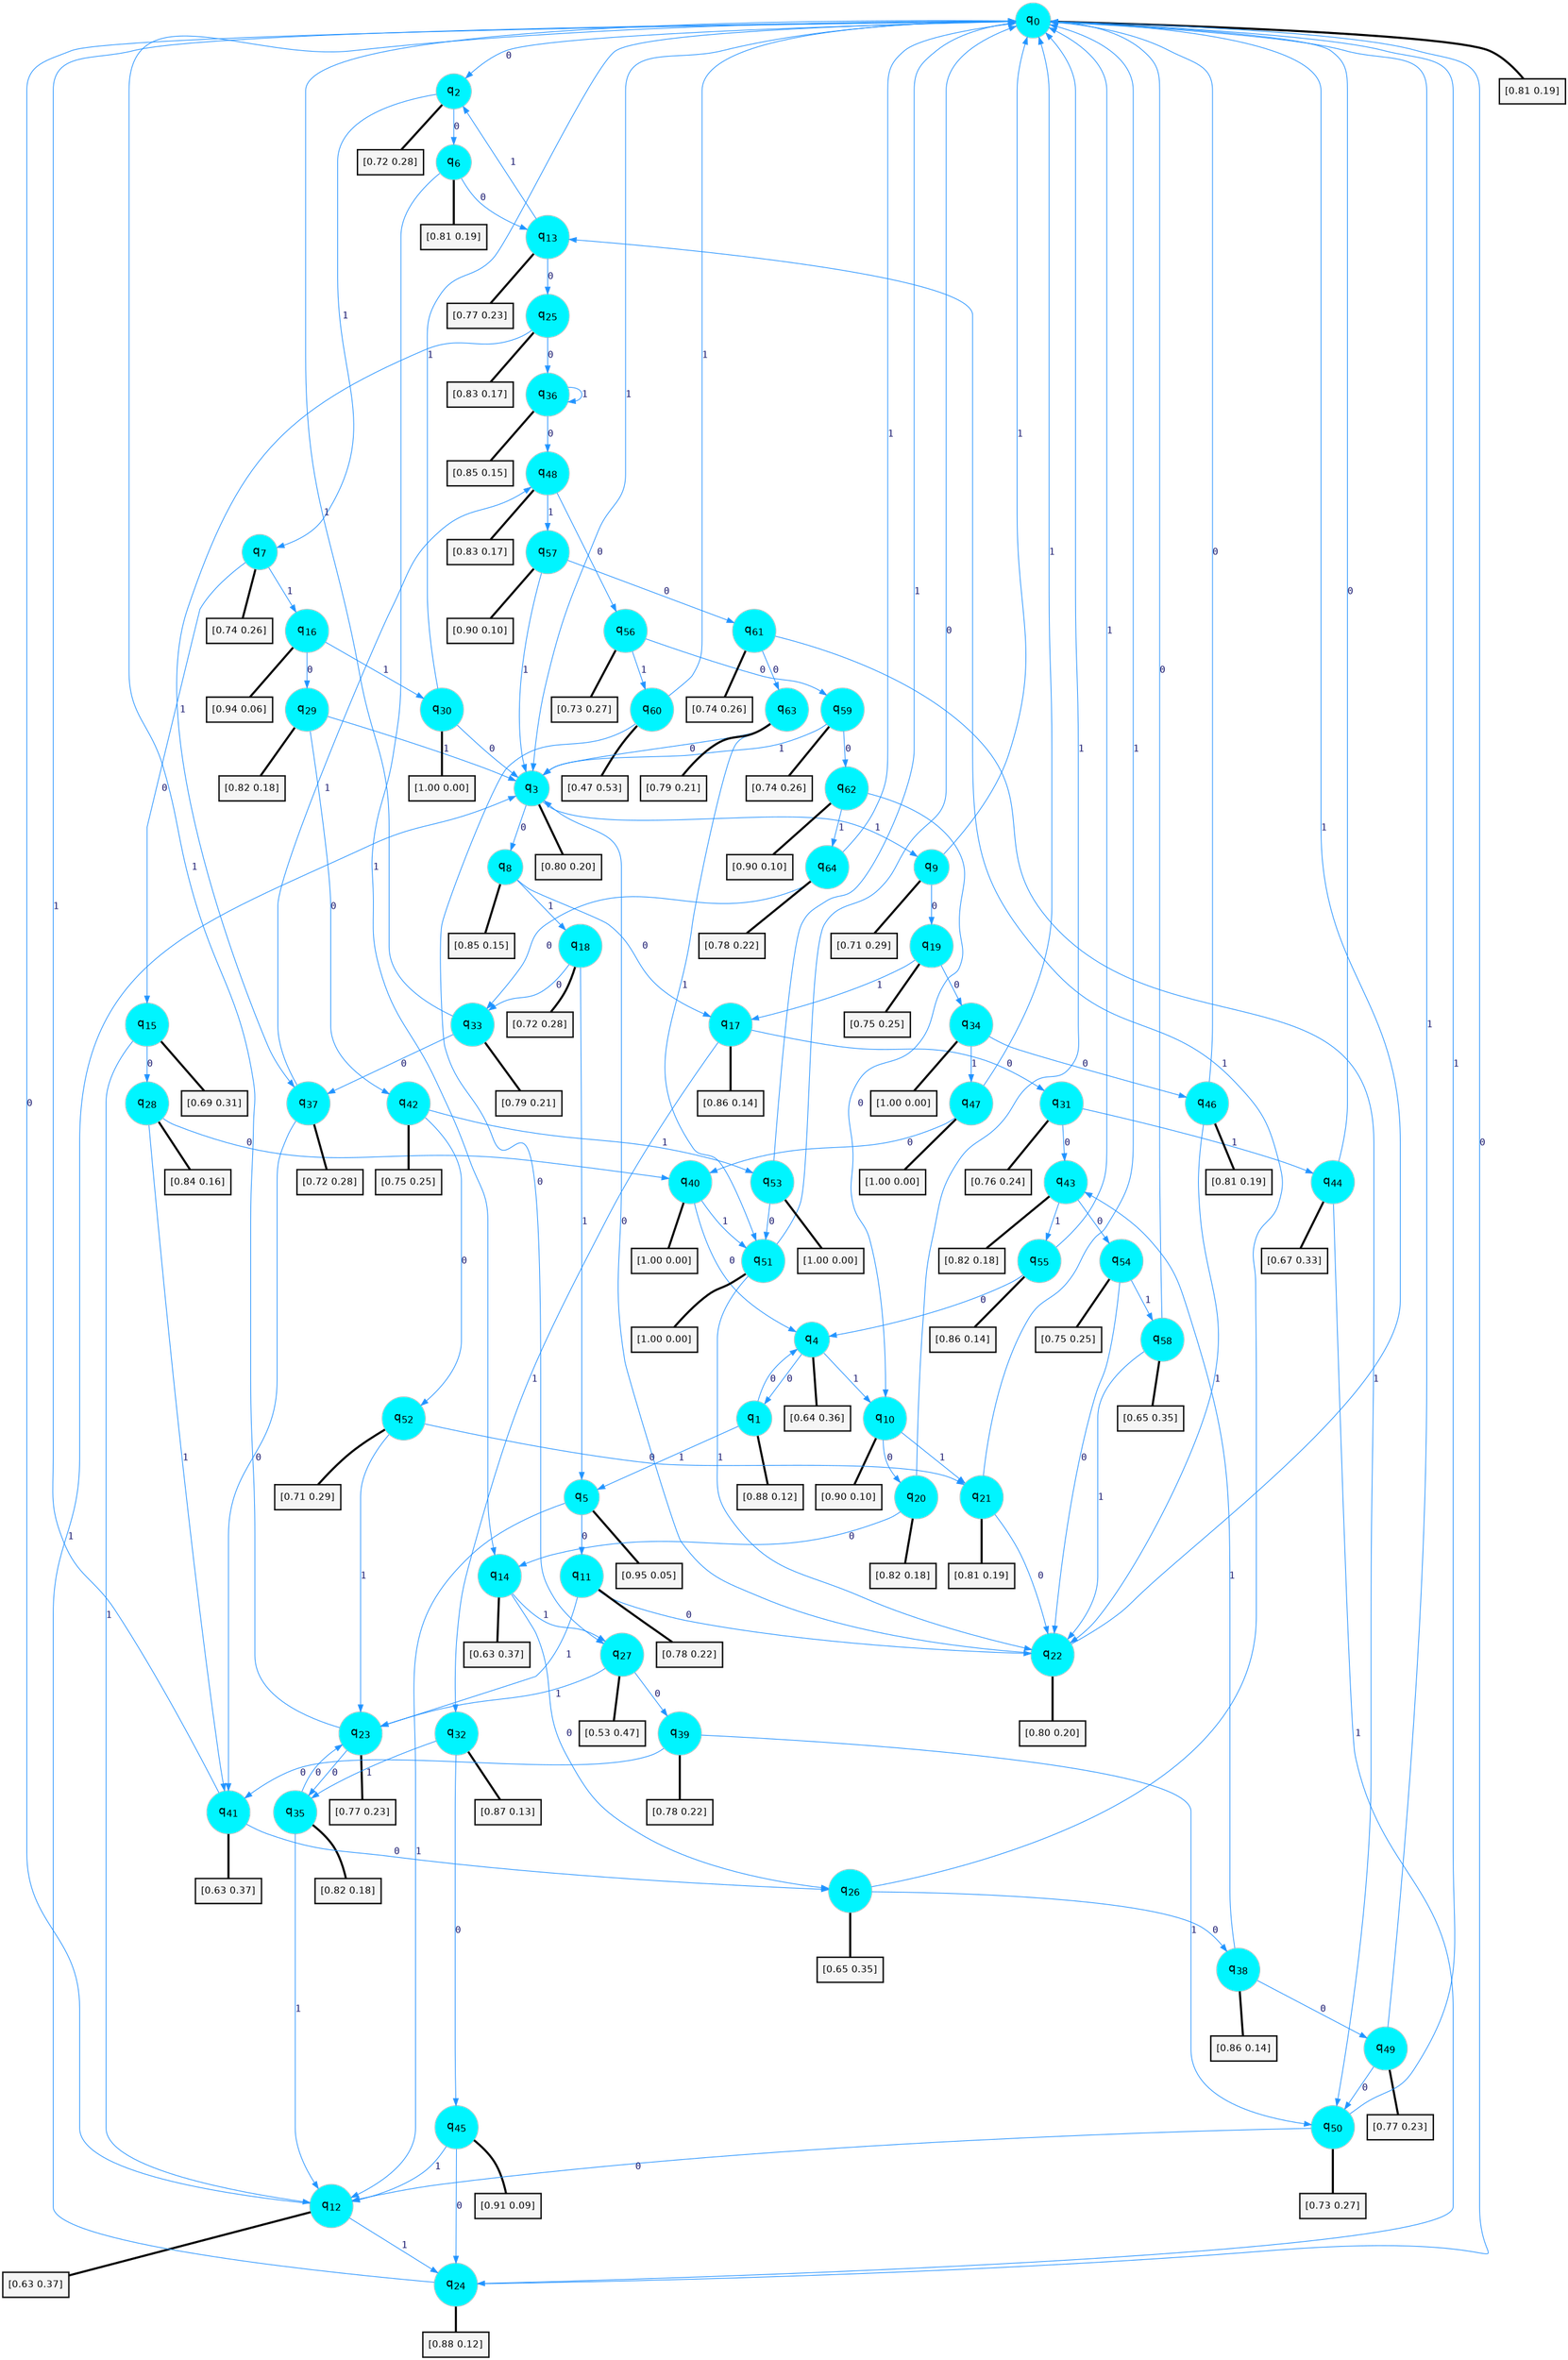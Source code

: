 digraph G {
graph [
bgcolor=transparent, dpi=300, rankdir=TD, size="40,25"];
node [
color=gray, fillcolor=turquoise1, fontcolor=black, fontname=Helvetica, fontsize=16, fontweight=bold, shape=circle, style=filled];
edge [
arrowsize=1, color=dodgerblue1, fontcolor=midnightblue, fontname=courier, fontweight=bold, penwidth=1, style=solid, weight=20];
0[label=<q<SUB>0</SUB>>];
1[label=<q<SUB>1</SUB>>];
2[label=<q<SUB>2</SUB>>];
3[label=<q<SUB>3</SUB>>];
4[label=<q<SUB>4</SUB>>];
5[label=<q<SUB>5</SUB>>];
6[label=<q<SUB>6</SUB>>];
7[label=<q<SUB>7</SUB>>];
8[label=<q<SUB>8</SUB>>];
9[label=<q<SUB>9</SUB>>];
10[label=<q<SUB>10</SUB>>];
11[label=<q<SUB>11</SUB>>];
12[label=<q<SUB>12</SUB>>];
13[label=<q<SUB>13</SUB>>];
14[label=<q<SUB>14</SUB>>];
15[label=<q<SUB>15</SUB>>];
16[label=<q<SUB>16</SUB>>];
17[label=<q<SUB>17</SUB>>];
18[label=<q<SUB>18</SUB>>];
19[label=<q<SUB>19</SUB>>];
20[label=<q<SUB>20</SUB>>];
21[label=<q<SUB>21</SUB>>];
22[label=<q<SUB>22</SUB>>];
23[label=<q<SUB>23</SUB>>];
24[label=<q<SUB>24</SUB>>];
25[label=<q<SUB>25</SUB>>];
26[label=<q<SUB>26</SUB>>];
27[label=<q<SUB>27</SUB>>];
28[label=<q<SUB>28</SUB>>];
29[label=<q<SUB>29</SUB>>];
30[label=<q<SUB>30</SUB>>];
31[label=<q<SUB>31</SUB>>];
32[label=<q<SUB>32</SUB>>];
33[label=<q<SUB>33</SUB>>];
34[label=<q<SUB>34</SUB>>];
35[label=<q<SUB>35</SUB>>];
36[label=<q<SUB>36</SUB>>];
37[label=<q<SUB>37</SUB>>];
38[label=<q<SUB>38</SUB>>];
39[label=<q<SUB>39</SUB>>];
40[label=<q<SUB>40</SUB>>];
41[label=<q<SUB>41</SUB>>];
42[label=<q<SUB>42</SUB>>];
43[label=<q<SUB>43</SUB>>];
44[label=<q<SUB>44</SUB>>];
45[label=<q<SUB>45</SUB>>];
46[label=<q<SUB>46</SUB>>];
47[label=<q<SUB>47</SUB>>];
48[label=<q<SUB>48</SUB>>];
49[label=<q<SUB>49</SUB>>];
50[label=<q<SUB>50</SUB>>];
51[label=<q<SUB>51</SUB>>];
52[label=<q<SUB>52</SUB>>];
53[label=<q<SUB>53</SUB>>];
54[label=<q<SUB>54</SUB>>];
55[label=<q<SUB>55</SUB>>];
56[label=<q<SUB>56</SUB>>];
57[label=<q<SUB>57</SUB>>];
58[label=<q<SUB>58</SUB>>];
59[label=<q<SUB>59</SUB>>];
60[label=<q<SUB>60</SUB>>];
61[label=<q<SUB>61</SUB>>];
62[label=<q<SUB>62</SUB>>];
63[label=<q<SUB>63</SUB>>];
64[label=<q<SUB>64</SUB>>];
65[label="[0.81 0.19]", shape=box,fontcolor=black, fontname=Helvetica, fontsize=14, penwidth=2, fillcolor=whitesmoke,color=black];
66[label="[0.88 0.12]", shape=box,fontcolor=black, fontname=Helvetica, fontsize=14, penwidth=2, fillcolor=whitesmoke,color=black];
67[label="[0.72 0.28]", shape=box,fontcolor=black, fontname=Helvetica, fontsize=14, penwidth=2, fillcolor=whitesmoke,color=black];
68[label="[0.80 0.20]", shape=box,fontcolor=black, fontname=Helvetica, fontsize=14, penwidth=2, fillcolor=whitesmoke,color=black];
69[label="[0.64 0.36]", shape=box,fontcolor=black, fontname=Helvetica, fontsize=14, penwidth=2, fillcolor=whitesmoke,color=black];
70[label="[0.95 0.05]", shape=box,fontcolor=black, fontname=Helvetica, fontsize=14, penwidth=2, fillcolor=whitesmoke,color=black];
71[label="[0.81 0.19]", shape=box,fontcolor=black, fontname=Helvetica, fontsize=14, penwidth=2, fillcolor=whitesmoke,color=black];
72[label="[0.74 0.26]", shape=box,fontcolor=black, fontname=Helvetica, fontsize=14, penwidth=2, fillcolor=whitesmoke,color=black];
73[label="[0.85 0.15]", shape=box,fontcolor=black, fontname=Helvetica, fontsize=14, penwidth=2, fillcolor=whitesmoke,color=black];
74[label="[0.71 0.29]", shape=box,fontcolor=black, fontname=Helvetica, fontsize=14, penwidth=2, fillcolor=whitesmoke,color=black];
75[label="[0.90 0.10]", shape=box,fontcolor=black, fontname=Helvetica, fontsize=14, penwidth=2, fillcolor=whitesmoke,color=black];
76[label="[0.78 0.22]", shape=box,fontcolor=black, fontname=Helvetica, fontsize=14, penwidth=2, fillcolor=whitesmoke,color=black];
77[label="[0.63 0.37]", shape=box,fontcolor=black, fontname=Helvetica, fontsize=14, penwidth=2, fillcolor=whitesmoke,color=black];
78[label="[0.77 0.23]", shape=box,fontcolor=black, fontname=Helvetica, fontsize=14, penwidth=2, fillcolor=whitesmoke,color=black];
79[label="[0.63 0.37]", shape=box,fontcolor=black, fontname=Helvetica, fontsize=14, penwidth=2, fillcolor=whitesmoke,color=black];
80[label="[0.69 0.31]", shape=box,fontcolor=black, fontname=Helvetica, fontsize=14, penwidth=2, fillcolor=whitesmoke,color=black];
81[label="[0.94 0.06]", shape=box,fontcolor=black, fontname=Helvetica, fontsize=14, penwidth=2, fillcolor=whitesmoke,color=black];
82[label="[0.86 0.14]", shape=box,fontcolor=black, fontname=Helvetica, fontsize=14, penwidth=2, fillcolor=whitesmoke,color=black];
83[label="[0.72 0.28]", shape=box,fontcolor=black, fontname=Helvetica, fontsize=14, penwidth=2, fillcolor=whitesmoke,color=black];
84[label="[0.75 0.25]", shape=box,fontcolor=black, fontname=Helvetica, fontsize=14, penwidth=2, fillcolor=whitesmoke,color=black];
85[label="[0.82 0.18]", shape=box,fontcolor=black, fontname=Helvetica, fontsize=14, penwidth=2, fillcolor=whitesmoke,color=black];
86[label="[0.81 0.19]", shape=box,fontcolor=black, fontname=Helvetica, fontsize=14, penwidth=2, fillcolor=whitesmoke,color=black];
87[label="[0.80 0.20]", shape=box,fontcolor=black, fontname=Helvetica, fontsize=14, penwidth=2, fillcolor=whitesmoke,color=black];
88[label="[0.77 0.23]", shape=box,fontcolor=black, fontname=Helvetica, fontsize=14, penwidth=2, fillcolor=whitesmoke,color=black];
89[label="[0.88 0.12]", shape=box,fontcolor=black, fontname=Helvetica, fontsize=14, penwidth=2, fillcolor=whitesmoke,color=black];
90[label="[0.83 0.17]", shape=box,fontcolor=black, fontname=Helvetica, fontsize=14, penwidth=2, fillcolor=whitesmoke,color=black];
91[label="[0.65 0.35]", shape=box,fontcolor=black, fontname=Helvetica, fontsize=14, penwidth=2, fillcolor=whitesmoke,color=black];
92[label="[0.53 0.47]", shape=box,fontcolor=black, fontname=Helvetica, fontsize=14, penwidth=2, fillcolor=whitesmoke,color=black];
93[label="[0.84 0.16]", shape=box,fontcolor=black, fontname=Helvetica, fontsize=14, penwidth=2, fillcolor=whitesmoke,color=black];
94[label="[0.82 0.18]", shape=box,fontcolor=black, fontname=Helvetica, fontsize=14, penwidth=2, fillcolor=whitesmoke,color=black];
95[label="[1.00 0.00]", shape=box,fontcolor=black, fontname=Helvetica, fontsize=14, penwidth=2, fillcolor=whitesmoke,color=black];
96[label="[0.76 0.24]", shape=box,fontcolor=black, fontname=Helvetica, fontsize=14, penwidth=2, fillcolor=whitesmoke,color=black];
97[label="[0.87 0.13]", shape=box,fontcolor=black, fontname=Helvetica, fontsize=14, penwidth=2, fillcolor=whitesmoke,color=black];
98[label="[0.79 0.21]", shape=box,fontcolor=black, fontname=Helvetica, fontsize=14, penwidth=2, fillcolor=whitesmoke,color=black];
99[label="[1.00 0.00]", shape=box,fontcolor=black, fontname=Helvetica, fontsize=14, penwidth=2, fillcolor=whitesmoke,color=black];
100[label="[0.82 0.18]", shape=box,fontcolor=black, fontname=Helvetica, fontsize=14, penwidth=2, fillcolor=whitesmoke,color=black];
101[label="[0.85 0.15]", shape=box,fontcolor=black, fontname=Helvetica, fontsize=14, penwidth=2, fillcolor=whitesmoke,color=black];
102[label="[0.72 0.28]", shape=box,fontcolor=black, fontname=Helvetica, fontsize=14, penwidth=2, fillcolor=whitesmoke,color=black];
103[label="[0.86 0.14]", shape=box,fontcolor=black, fontname=Helvetica, fontsize=14, penwidth=2, fillcolor=whitesmoke,color=black];
104[label="[0.78 0.22]", shape=box,fontcolor=black, fontname=Helvetica, fontsize=14, penwidth=2, fillcolor=whitesmoke,color=black];
105[label="[1.00 0.00]", shape=box,fontcolor=black, fontname=Helvetica, fontsize=14, penwidth=2, fillcolor=whitesmoke,color=black];
106[label="[0.63 0.37]", shape=box,fontcolor=black, fontname=Helvetica, fontsize=14, penwidth=2, fillcolor=whitesmoke,color=black];
107[label="[0.75 0.25]", shape=box,fontcolor=black, fontname=Helvetica, fontsize=14, penwidth=2, fillcolor=whitesmoke,color=black];
108[label="[0.82 0.18]", shape=box,fontcolor=black, fontname=Helvetica, fontsize=14, penwidth=2, fillcolor=whitesmoke,color=black];
109[label="[0.67 0.33]", shape=box,fontcolor=black, fontname=Helvetica, fontsize=14, penwidth=2, fillcolor=whitesmoke,color=black];
110[label="[0.91 0.09]", shape=box,fontcolor=black, fontname=Helvetica, fontsize=14, penwidth=2, fillcolor=whitesmoke,color=black];
111[label="[0.81 0.19]", shape=box,fontcolor=black, fontname=Helvetica, fontsize=14, penwidth=2, fillcolor=whitesmoke,color=black];
112[label="[1.00 0.00]", shape=box,fontcolor=black, fontname=Helvetica, fontsize=14, penwidth=2, fillcolor=whitesmoke,color=black];
113[label="[0.83 0.17]", shape=box,fontcolor=black, fontname=Helvetica, fontsize=14, penwidth=2, fillcolor=whitesmoke,color=black];
114[label="[0.77 0.23]", shape=box,fontcolor=black, fontname=Helvetica, fontsize=14, penwidth=2, fillcolor=whitesmoke,color=black];
115[label="[0.73 0.27]", shape=box,fontcolor=black, fontname=Helvetica, fontsize=14, penwidth=2, fillcolor=whitesmoke,color=black];
116[label="[1.00 0.00]", shape=box,fontcolor=black, fontname=Helvetica, fontsize=14, penwidth=2, fillcolor=whitesmoke,color=black];
117[label="[0.71 0.29]", shape=box,fontcolor=black, fontname=Helvetica, fontsize=14, penwidth=2, fillcolor=whitesmoke,color=black];
118[label="[1.00 0.00]", shape=box,fontcolor=black, fontname=Helvetica, fontsize=14, penwidth=2, fillcolor=whitesmoke,color=black];
119[label="[0.75 0.25]", shape=box,fontcolor=black, fontname=Helvetica, fontsize=14, penwidth=2, fillcolor=whitesmoke,color=black];
120[label="[0.86 0.14]", shape=box,fontcolor=black, fontname=Helvetica, fontsize=14, penwidth=2, fillcolor=whitesmoke,color=black];
121[label="[0.73 0.27]", shape=box,fontcolor=black, fontname=Helvetica, fontsize=14, penwidth=2, fillcolor=whitesmoke,color=black];
122[label="[0.90 0.10]", shape=box,fontcolor=black, fontname=Helvetica, fontsize=14, penwidth=2, fillcolor=whitesmoke,color=black];
123[label="[0.65 0.35]", shape=box,fontcolor=black, fontname=Helvetica, fontsize=14, penwidth=2, fillcolor=whitesmoke,color=black];
124[label="[0.74 0.26]", shape=box,fontcolor=black, fontname=Helvetica, fontsize=14, penwidth=2, fillcolor=whitesmoke,color=black];
125[label="[0.47 0.53]", shape=box,fontcolor=black, fontname=Helvetica, fontsize=14, penwidth=2, fillcolor=whitesmoke,color=black];
126[label="[0.74 0.26]", shape=box,fontcolor=black, fontname=Helvetica, fontsize=14, penwidth=2, fillcolor=whitesmoke,color=black];
127[label="[0.90 0.10]", shape=box,fontcolor=black, fontname=Helvetica, fontsize=14, penwidth=2, fillcolor=whitesmoke,color=black];
128[label="[0.79 0.21]", shape=box,fontcolor=black, fontname=Helvetica, fontsize=14, penwidth=2, fillcolor=whitesmoke,color=black];
129[label="[0.78 0.22]", shape=box,fontcolor=black, fontname=Helvetica, fontsize=14, penwidth=2, fillcolor=whitesmoke,color=black];
0->2 [label=0];
0->3 [label=1];
0->65 [arrowhead=none, penwidth=3,color=black];
1->4 [label=0];
1->5 [label=1];
1->66 [arrowhead=none, penwidth=3,color=black];
2->6 [label=0];
2->7 [label=1];
2->67 [arrowhead=none, penwidth=3,color=black];
3->8 [label=0];
3->9 [label=1];
3->68 [arrowhead=none, penwidth=3,color=black];
4->1 [label=0];
4->10 [label=1];
4->69 [arrowhead=none, penwidth=3,color=black];
5->11 [label=0];
5->12 [label=1];
5->70 [arrowhead=none, penwidth=3,color=black];
6->13 [label=0];
6->14 [label=1];
6->71 [arrowhead=none, penwidth=3,color=black];
7->15 [label=0];
7->16 [label=1];
7->72 [arrowhead=none, penwidth=3,color=black];
8->17 [label=0];
8->18 [label=1];
8->73 [arrowhead=none, penwidth=3,color=black];
9->19 [label=0];
9->0 [label=1];
9->74 [arrowhead=none, penwidth=3,color=black];
10->20 [label=0];
10->21 [label=1];
10->75 [arrowhead=none, penwidth=3,color=black];
11->22 [label=0];
11->23 [label=1];
11->76 [arrowhead=none, penwidth=3,color=black];
12->0 [label=0];
12->24 [label=1];
12->77 [arrowhead=none, penwidth=3,color=black];
13->25 [label=0];
13->2 [label=1];
13->78 [arrowhead=none, penwidth=3,color=black];
14->26 [label=0];
14->27 [label=1];
14->79 [arrowhead=none, penwidth=3,color=black];
15->28 [label=0];
15->12 [label=1];
15->80 [arrowhead=none, penwidth=3,color=black];
16->29 [label=0];
16->30 [label=1];
16->81 [arrowhead=none, penwidth=3,color=black];
17->31 [label=0];
17->32 [label=1];
17->82 [arrowhead=none, penwidth=3,color=black];
18->33 [label=0];
18->5 [label=1];
18->83 [arrowhead=none, penwidth=3,color=black];
19->34 [label=0];
19->17 [label=1];
19->84 [arrowhead=none, penwidth=3,color=black];
20->14 [label=0];
20->0 [label=1];
20->85 [arrowhead=none, penwidth=3,color=black];
21->22 [label=0];
21->0 [label=1];
21->86 [arrowhead=none, penwidth=3,color=black];
22->3 [label=0];
22->0 [label=1];
22->87 [arrowhead=none, penwidth=3,color=black];
23->35 [label=0];
23->0 [label=1];
23->88 [arrowhead=none, penwidth=3,color=black];
24->0 [label=0];
24->3 [label=1];
24->89 [arrowhead=none, penwidth=3,color=black];
25->36 [label=0];
25->37 [label=1];
25->90 [arrowhead=none, penwidth=3,color=black];
26->38 [label=0];
26->13 [label=1];
26->91 [arrowhead=none, penwidth=3,color=black];
27->39 [label=0];
27->23 [label=1];
27->92 [arrowhead=none, penwidth=3,color=black];
28->40 [label=0];
28->41 [label=1];
28->93 [arrowhead=none, penwidth=3,color=black];
29->42 [label=0];
29->3 [label=1];
29->94 [arrowhead=none, penwidth=3,color=black];
30->3 [label=0];
30->0 [label=1];
30->95 [arrowhead=none, penwidth=3,color=black];
31->43 [label=0];
31->44 [label=1];
31->96 [arrowhead=none, penwidth=3,color=black];
32->45 [label=0];
32->35 [label=1];
32->97 [arrowhead=none, penwidth=3,color=black];
33->37 [label=0];
33->0 [label=1];
33->98 [arrowhead=none, penwidth=3,color=black];
34->46 [label=0];
34->47 [label=1];
34->99 [arrowhead=none, penwidth=3,color=black];
35->23 [label=0];
35->12 [label=1];
35->100 [arrowhead=none, penwidth=3,color=black];
36->48 [label=0];
36->36 [label=1];
36->101 [arrowhead=none, penwidth=3,color=black];
37->41 [label=0];
37->48 [label=1];
37->102 [arrowhead=none, penwidth=3,color=black];
38->49 [label=0];
38->43 [label=1];
38->103 [arrowhead=none, penwidth=3,color=black];
39->41 [label=0];
39->50 [label=1];
39->104 [arrowhead=none, penwidth=3,color=black];
40->4 [label=0];
40->51 [label=1];
40->105 [arrowhead=none, penwidth=3,color=black];
41->26 [label=0];
41->0 [label=1];
41->106 [arrowhead=none, penwidth=3,color=black];
42->52 [label=0];
42->53 [label=1];
42->107 [arrowhead=none, penwidth=3,color=black];
43->54 [label=0];
43->55 [label=1];
43->108 [arrowhead=none, penwidth=3,color=black];
44->0 [label=0];
44->24 [label=1];
44->109 [arrowhead=none, penwidth=3,color=black];
45->24 [label=0];
45->12 [label=1];
45->110 [arrowhead=none, penwidth=3,color=black];
46->0 [label=0];
46->22 [label=1];
46->111 [arrowhead=none, penwidth=3,color=black];
47->40 [label=0];
47->0 [label=1];
47->112 [arrowhead=none, penwidth=3,color=black];
48->56 [label=0];
48->57 [label=1];
48->113 [arrowhead=none, penwidth=3,color=black];
49->50 [label=0];
49->0 [label=1];
49->114 [arrowhead=none, penwidth=3,color=black];
50->12 [label=0];
50->0 [label=1];
50->115 [arrowhead=none, penwidth=3,color=black];
51->0 [label=0];
51->22 [label=1];
51->116 [arrowhead=none, penwidth=3,color=black];
52->21 [label=0];
52->23 [label=1];
52->117 [arrowhead=none, penwidth=3,color=black];
53->51 [label=0];
53->0 [label=1];
53->118 [arrowhead=none, penwidth=3,color=black];
54->22 [label=0];
54->58 [label=1];
54->119 [arrowhead=none, penwidth=3,color=black];
55->4 [label=0];
55->0 [label=1];
55->120 [arrowhead=none, penwidth=3,color=black];
56->59 [label=0];
56->60 [label=1];
56->121 [arrowhead=none, penwidth=3,color=black];
57->61 [label=0];
57->3 [label=1];
57->122 [arrowhead=none, penwidth=3,color=black];
58->0 [label=0];
58->22 [label=1];
58->123 [arrowhead=none, penwidth=3,color=black];
59->62 [label=0];
59->3 [label=1];
59->124 [arrowhead=none, penwidth=3,color=black];
60->27 [label=0];
60->0 [label=1];
60->125 [arrowhead=none, penwidth=3,color=black];
61->63 [label=0];
61->50 [label=1];
61->126 [arrowhead=none, penwidth=3,color=black];
62->10 [label=0];
62->64 [label=1];
62->127 [arrowhead=none, penwidth=3,color=black];
63->3 [label=0];
63->51 [label=1];
63->128 [arrowhead=none, penwidth=3,color=black];
64->33 [label=0];
64->0 [label=1];
64->129 [arrowhead=none, penwidth=3,color=black];
}
